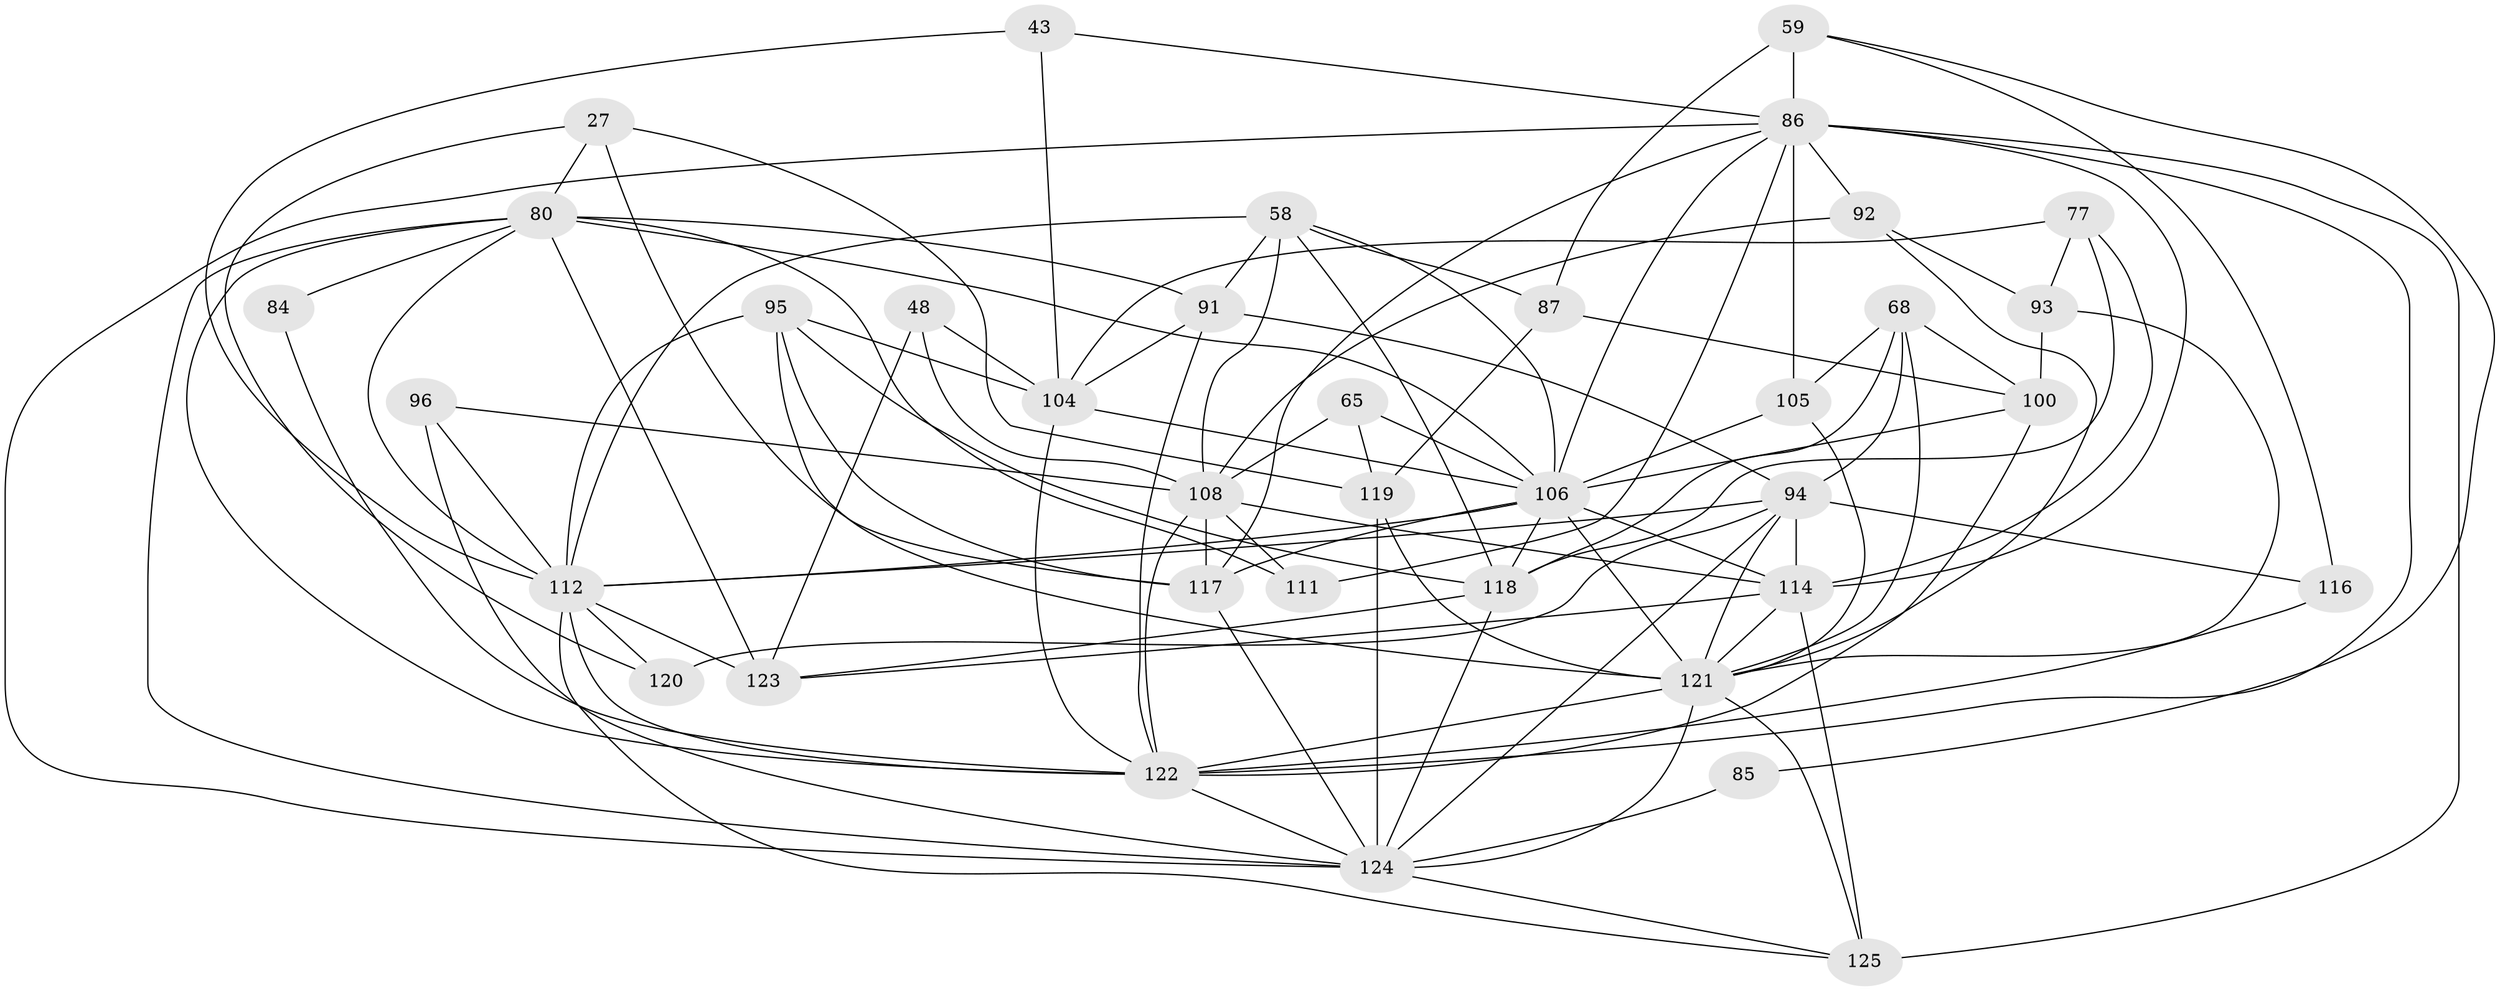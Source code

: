 // original degree distribution, {6: 0.112, 3: 0.264, 2: 0.12, 5: 0.16, 4: 0.304, 7: 0.04}
// Generated by graph-tools (version 1.1) at 2025/54/03/04/25 21:54:53]
// undirected, 37 vertices, 108 edges
graph export_dot {
graph [start="1"]
  node [color=gray90,style=filled];
  27;
  43;
  48 [super="+35"];
  58 [super="+34"];
  59;
  65;
  68 [super="+24"];
  77;
  80 [super="+40+1"];
  84;
  85;
  86 [super="+39+25+15+31+81+66"];
  87 [super="+83"];
  91 [super="+10+73"];
  92 [super="+37"];
  93 [super="+51"];
  94 [super="+90+52+41"];
  95 [super="+63"];
  96;
  100 [super="+17+61"];
  104 [super="+19+101"];
  105 [super="+13"];
  106 [super="+64+99+88"];
  108 [super="+79"];
  111;
  112 [super="+89"];
  114 [super="+74+21"];
  116;
  117 [super="+113"];
  118 [super="+29"];
  119 [super="+69"];
  120 [super="+98"];
  121 [super="+82+103"];
  122 [super="+36+76+5+62+109"];
  123 [super="+6"];
  124 [super="+18+26+46+28+115"];
  125 [super="+107+110+75"];
  27 -- 80;
  27 -- 120;
  27 -- 119;
  27 -- 117;
  43 -- 104;
  43 -- 86;
  43 -- 112;
  48 -- 104;
  48 -- 123;
  48 -- 108;
  58 -- 87 [weight=2];
  58 -- 118 [weight=2];
  58 -- 91 [weight=2];
  58 -- 106;
  58 -- 112;
  58 -- 108;
  59 -- 87 [weight=2];
  59 -- 116;
  59 -- 85;
  59 -- 86;
  65 -- 119;
  65 -- 106;
  65 -- 108;
  68 -- 94 [weight=2];
  68 -- 105;
  68 -- 118;
  68 -- 100;
  68 -- 121;
  77 -- 104;
  77 -- 93 [weight=2];
  77 -- 114;
  77 -- 118 [weight=2];
  80 -- 106 [weight=2];
  80 -- 123 [weight=2];
  80 -- 84 [weight=2];
  80 -- 111 [weight=2];
  80 -- 91;
  80 -- 112;
  80 -- 122;
  80 -- 124 [weight=2];
  84 -- 122;
  85 -- 124;
  86 -- 105 [weight=3];
  86 -- 92 [weight=3];
  86 -- 125 [weight=3];
  86 -- 122 [weight=2];
  86 -- 111;
  86 -- 106 [weight=4];
  86 -- 117 [weight=2];
  86 -- 124;
  86 -- 114;
  87 -- 100;
  87 -- 119;
  91 -- 94 [weight=2];
  91 -- 104 [weight=2];
  91 -- 122;
  92 -- 108;
  92 -- 121;
  92 -- 93;
  93 -- 100;
  93 -- 121;
  94 -- 116;
  94 -- 120 [weight=2];
  94 -- 124 [weight=2];
  94 -- 114 [weight=2];
  94 -- 112;
  94 -- 121;
  95 -- 104;
  95 -- 112;
  95 -- 118;
  95 -- 121;
  95 -- 117;
  96 -- 124;
  96 -- 112;
  96 -- 108;
  100 -- 122;
  100 -- 106;
  104 -- 106;
  104 -- 122 [weight=2];
  105 -- 106;
  105 -- 121 [weight=3];
  106 -- 118;
  106 -- 114 [weight=3];
  106 -- 112 [weight=3];
  106 -- 121 [weight=3];
  106 -- 117;
  108 -- 122 [weight=2];
  108 -- 111;
  108 -- 114;
  108 -- 117 [weight=2];
  112 -- 125 [weight=3];
  112 -- 122;
  112 -- 120;
  112 -- 123;
  114 -- 125 [weight=3];
  114 -- 123 [weight=3];
  114 -- 121;
  116 -- 122;
  117 -- 124 [weight=3];
  118 -- 123;
  118 -- 124 [weight=2];
  119 -- 124 [weight=2];
  119 -- 121;
  121 -- 124 [weight=2];
  121 -- 122 [weight=3];
  121 -- 125;
  122 -- 124;
  124 -- 125;
}
